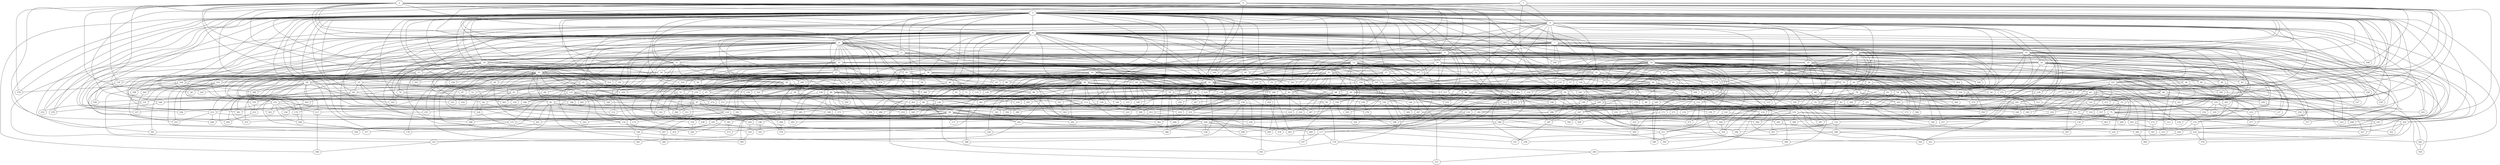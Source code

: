 strict graph "barabasi_albert_graph(400,3)" {
0;
1;
2;
3;
4;
5;
6;
7;
8;
9;
10;
11;
12;
13;
14;
15;
16;
17;
18;
19;
20;
21;
22;
23;
24;
25;
26;
27;
28;
29;
30;
31;
32;
33;
34;
35;
36;
37;
38;
39;
40;
41;
42;
43;
44;
45;
46;
47;
48;
49;
50;
51;
52;
53;
54;
55;
56;
57;
58;
59;
60;
61;
62;
63;
64;
65;
66;
67;
68;
69;
70;
71;
72;
73;
74;
75;
76;
77;
78;
79;
80;
81;
82;
83;
84;
85;
86;
87;
88;
89;
90;
91;
92;
93;
94;
95;
96;
97;
98;
99;
100;
101;
102;
103;
104;
105;
106;
107;
108;
109;
110;
111;
112;
113;
114;
115;
116;
117;
118;
119;
120;
121;
122;
123;
124;
125;
126;
127;
128;
129;
130;
131;
132;
133;
134;
135;
136;
137;
138;
139;
140;
141;
142;
143;
144;
145;
146;
147;
148;
149;
150;
151;
152;
153;
154;
155;
156;
157;
158;
159;
160;
161;
162;
163;
164;
165;
166;
167;
168;
169;
170;
171;
172;
173;
174;
175;
176;
177;
178;
179;
180;
181;
182;
183;
184;
185;
186;
187;
188;
189;
190;
191;
192;
193;
194;
195;
196;
197;
198;
199;
200;
201;
202;
203;
204;
205;
206;
207;
208;
209;
210;
211;
212;
213;
214;
215;
216;
217;
218;
219;
220;
221;
222;
223;
224;
225;
226;
227;
228;
229;
230;
231;
232;
233;
234;
235;
236;
237;
238;
239;
240;
241;
242;
243;
244;
245;
246;
247;
248;
249;
250;
251;
252;
253;
254;
255;
256;
257;
258;
259;
260;
261;
262;
263;
264;
265;
266;
267;
268;
269;
270;
271;
272;
273;
274;
275;
276;
277;
278;
279;
280;
281;
282;
283;
284;
285;
286;
287;
288;
289;
290;
291;
292;
293;
294;
295;
296;
297;
298;
299;
300;
301;
302;
303;
304;
305;
306;
307;
308;
309;
310;
311;
312;
313;
314;
315;
316;
317;
318;
319;
320;
321;
322;
323;
324;
325;
326;
327;
328;
329;
330;
331;
332;
333;
334;
335;
336;
337;
338;
339;
340;
341;
342;
343;
344;
345;
346;
347;
348;
349;
350;
351;
352;
353;
354;
355;
356;
357;
358;
359;
360;
361;
362;
363;
364;
365;
366;
367;
368;
369;
370;
371;
372;
373;
374;
375;
376;
377;
378;
379;
380;
381;
382;
383;
384;
385;
386;
387;
388;
389;
390;
391;
392;
393;
394;
395;
396;
397;
398;
399;
0 -- 3  [is_available=True, prob="0.00289605246409"];
0 -- 4  [is_available=True, prob="0.577554523151"];
0 -- 8  [is_available=True, prob="0.973355051202"];
0 -- 11  [is_available=True, prob="0.140669296193"];
0 -- 112  [is_available=True, prob="0.636330869284"];
0 -- 145  [is_available=True, prob="0.414204976847"];
0 -- 306  [is_available=True, prob="0.760076107585"];
0 -- 307  [is_available=True, prob="0.743927729541"];
0 -- 23  [is_available=True, prob="1.0"];
0 -- 153  [is_available=True, prob="0.3705840627"];
0 -- 36  [is_available=True, prob="1.0"];
0 -- 313  [is_available=True, prob="1.0"];
0 -- 222  [is_available=True, prob="0.445238105691"];
0 -- 255  [is_available=True, prob="1.0"];
1 -- 3  [is_available=True, prob="0.618990860703"];
1 -- 4  [is_available=True, prob="1.0"];
1 -- 10  [is_available=True, prob="0.407624358506"];
1 -- 78  [is_available=True, prob="0.806076311427"];
1 -- 211  [is_available=True, prob="1.0"];
1 -- 248  [is_available=True, prob="0.409233470264"];
1 -- 191  [is_available=True, prob="0.130890556043"];
2 -- 3  [is_available=True, prob="0.192041249855"];
2 -- 5  [is_available=True, prob="0.233712702586"];
2 -- 6  [is_available=True, prob="0.63879351885"];
2 -- 11  [is_available=True, prob="1.0"];
2 -- 16  [is_available=True, prob="1.0"];
2 -- 148  [is_available=True, prob="0.738829366502"];
2 -- 21  [is_available=True, prob="1.0"];
2 -- 30  [is_available=True, prob="0.0100758180337"];
2 -- 31  [is_available=True, prob="0.580934322424"];
2 -- 134  [is_available=True, prob="0.37501236112"];
2 -- 43  [is_available=True, prob="0.330792725608"];
2 -- 45  [is_available=True, prob="0.925720605117"];
2 -- 46  [is_available=True, prob="0.612089912123"];
2 -- 52  [is_available=True, prob="0.216305096685"];
2 -- 323  [is_available=True, prob="0.323020580413"];
2 -- 207  [is_available=True, prob="0.059232207778"];
2 -- 84  [is_available=True, prob="0.675328627336"];
2 -- 395  [is_available=True, prob="0.203826871749"];
2 -- 233  [is_available=True, prob="0.55046905296"];
2 -- 106  [is_available=True, prob="0.82104021906"];
2 -- 107  [is_available=True, prob="0.5273350831"];
2 -- 372  [is_available=True, prob="0.459748253212"];
2 -- 379  [is_available=True, prob="0.225332792299"];
3 -- 4  [is_available=True, prob="0.107268609698"];
3 -- 5  [is_available=True, prob="0.959829436128"];
3 -- 6  [is_available=True, prob="1.0"];
3 -- 7  [is_available=True, prob="0.248487623711"];
3 -- 8  [is_available=True, prob="0.411212783393"];
3 -- 9  [is_available=True, prob="0.869576250787"];
3 -- 128  [is_available=True, prob="0.618794025303"];
3 -- 12  [is_available=True, prob="0.971814300846"];
3 -- 13  [is_available=True, prob="0.705853032016"];
3 -- 14  [is_available=True, prob="0.861020926984"];
3 -- 15  [is_available=True, prob="1.0"];
3 -- 16  [is_available=True, prob="0.453933062896"];
3 -- 18  [is_available=True, prob="1.0"];
3 -- 19  [is_available=True, prob="0.881264339513"];
3 -- 20  [is_available=True, prob="0.0322538000177"];
3 -- 151  [is_available=True, prob="0.599616720189"];
3 -- 24  [is_available=True, prob="0.876939527975"];
3 -- 27  [is_available=True, prob="0.0261708391548"];
3 -- 284  [is_available=True, prob="0.178977892338"];
3 -- 33  [is_available=True, prob="0.402144518466"];
3 -- 35  [is_available=True, prob="0.896183650853"];
3 -- 164  [is_available=True, prob="0.661447011513"];
3 -- 40  [is_available=True, prob="0.643825426888"];
3 -- 169  [is_available=True, prob="0.00776223047124"];
3 -- 42  [is_available=True, prob="0.333603655515"];
3 -- 263  [is_available=True, prob="0.243251633762"];
3 -- 303  [is_available=True, prob="0.0249220459781"];
3 -- 49  [is_available=True, prob="0.402387951024"];
3 -- 178  [is_available=True, prob="0.420235653218"];
3 -- 371  [is_available=True, prob="0.301091085642"];
3 -- 55  [is_available=True, prob="0.685203342598"];
3 -- 56  [is_available=True, prob="0.303325629935"];
3 -- 58  [is_available=True, prob="1.0"];
3 -- 394  [is_available=True, prob="0.965968462356"];
3 -- 62  [is_available=True, prob="0.414765789079"];
3 -- 391  [is_available=True, prob="0.354089656788"];
3 -- 66  [is_available=True, prob="1.0"];
3 -- 325  [is_available=True, prob="0.496671736989"];
3 -- 199  [is_available=True, prob="1.0"];
3 -- 396  [is_available=True, prob="0.407799928823"];
3 -- 330  [is_available=True, prob="1.0"];
3 -- 183  [is_available=True, prob="0.00429875712307"];
3 -- 269  [is_available=True, prob="0.0412877109927"];
3 -- 337  [is_available=True, prob="1.0"];
3 -- 270  [is_available=True, prob="0.937437771465"];
3 -- 89  [is_available=True, prob="1.0"];
3 -- 348  [is_available=True, prob="0.322520526475"];
3 -- 314  [is_available=True, prob="0.105295416736"];
3 -- 95  [is_available=True, prob="0.79929101525"];
3 -- 100  [is_available=True, prob="0.647376513129"];
3 -- 102  [is_available=True, prob="0.295925622767"];
3 -- 104  [is_available=True, prob="0.506165911454"];
3 -- 362  [is_available=True, prob="0.459739347956"];
3 -- 107  [is_available=True, prob="0.796274714851"];
3 -- 108  [is_available=True, prob="0.815496653844"];
3 -- 240  [is_available=True, prob="0.726917384901"];
3 -- 168  [is_available=True, prob="0.672856572601"];
3 -- 243  [is_available=True, prob="0.153157458956"];
3 -- 244  [is_available=True, prob="1.0"];
3 -- 245  [is_available=True, prob="1.0"];
3 -- 120  [is_available=True, prob="0.936728285426"];
3 -- 249  [is_available=True, prob="1.0"];
3 -- 136  [is_available=True, prob="0.110921604632"];
3 -- 379  [is_available=True, prob="0.300764573765"];
3 -- 252  [is_available=True, prob="0.17369709791"];
3 -- 298  [is_available=True, prob="0.803226970541"];
4 -- 258  [is_available=True, prob="1.0"];
4 -- 5  [is_available=True, prob="0.325247675579"];
4 -- 6  [is_available=True, prob="0.196082532171"];
4 -- 7  [is_available=True, prob="0.396902268254"];
4 -- 9  [is_available=True, prob="0.785085146517"];
4 -- 279  [is_available=True, prob="0.00455323247971"];
4 -- 13  [is_available=True, prob="0.269554527116"];
4 -- 15  [is_available=True, prob="0.0466507869665"];
4 -- 19  [is_available=True, prob="0.402394296293"];
4 -- 22  [is_available=True, prob="0.485315430505"];
4 -- 23  [is_available=True, prob="0.719636643519"];
4 -- 281  [is_available=True, prob="0.61811376409"];
4 -- 31  [is_available=True, prob="0.452032529038"];
4 -- 160  [is_available=True, prob="1.0"];
4 -- 169  [is_available=True, prob="0.381015808456"];
4 -- 321  [is_available=True, prob="1.0"];
4 -- 47  [is_available=True, prob="0.332212536101"];
4 -- 311  [is_available=True, prob="1.0"];
4 -- 57  [is_available=True, prob="1.0"];
4 -- 287  [is_available=True, prob="0.10975527555"];
4 -- 65  [is_available=True, prob="0.378747946509"];
4 -- 75  [is_available=True, prob="0.566025292503"];
4 -- 339  [is_available=True, prob="0.778186606366"];
4 -- 185  [is_available=True, prob="0.0254576904532"];
4 -- 216  [is_available=True, prob="0.793013828609"];
4 -- 222  [is_available=True, prob="0.758836440998"];
4 -- 358  [is_available=True, prob="0.133437617431"];
4 -- 368  [is_available=True, prob="0.895284331611"];
4 -- 116  [is_available=True, prob="0.384485097537"];
4 -- 117  [is_available=True, prob="0.0113766680301"];
4 -- 248  [is_available=True, prob="0.396191000171"];
5 -- 256  [is_available=True, prob="0.30445361891"];
5 -- 262  [is_available=True, prob="0.458680876876"];
5 -- 7  [is_available=True, prob="0.316859004469"];
5 -- 8  [is_available=True, prob="0.998742332755"];
5 -- 266  [is_available=True, prob="0.907434932744"];
5 -- 12  [is_available=True, prob="0.176561365352"];
5 -- 14  [is_available=True, prob="0.537028527856"];
5 -- 15  [is_available=True, prob="1.0"];
5 -- 17  [is_available=True, prob="0.956977745004"];
5 -- 18  [is_available=True, prob="0.955514761991"];
5 -- 147  [is_available=True, prob="0.381807213922"];
5 -- 23  [is_available=True, prob="0.0225366580573"];
5 -- 152  [is_available=True, prob="1.0"];
5 -- 25  [is_available=True, prob="0.90332650136"];
5 -- 157  [is_available=True, prob="0.356821586695"];
5 -- 33  [is_available=True, prob="0.607599239955"];
5 -- 34  [is_available=True, prob="0.185366399556"];
5 -- 37  [is_available=True, prob="1.0"];
5 -- 39  [is_available=True, prob="0.657660318199"];
5 -- 40  [is_available=True, prob="0.199311098495"];
5 -- 44  [is_available=True, prob="0.492110628967"];
5 -- 301  [is_available=True, prob="0.112497840554"];
5 -- 142  [is_available=True, prob="0.0645860304768"];
5 -- 304  [is_available=True, prob="0.483393618486"];
5 -- 305  [is_available=True, prob="1.0"];
5 -- 50  [is_available=True, prob="1.0"];
5 -- 182  [is_available=True, prob="0.631361784377"];
5 -- 55  [is_available=True, prob="0.0168110640544"];
5 -- 187  [is_available=True, prob="0.933194748736"];
5 -- 188  [is_available=True, prob="0.614884755547"];
5 -- 64  [is_available=True, prob="0.417023310051"];
5 -- 70  [is_available=True, prob="0.313435632675"];
5 -- 161  [is_available=True, prob="0.412682903112"];
5 -- 73  [is_available=True, prob="0.116397783897"];
5 -- 203  [is_available=True, prob="1.0"];
5 -- 76  [is_available=True, prob="0.306197661769"];
5 -- 77  [is_available=True, prob="1.0"];
5 -- 205  [is_available=True, prob="0.98355138171"];
5 -- 85  [is_available=True, prob="0.30247062164"];
5 -- 86  [is_available=True, prob="0.282481036993"];
5 -- 90  [is_available=True, prob="1.0"];
5 -- 165  [is_available=True, prob="0.650994224841"];
5 -- 145  [is_available=True, prob="1.0"];
5 -- 380  [is_available=True, prob="0.305880359674"];
5 -- 235  [is_available=True, prob="1.0"];
5 -- 110  [is_available=True, prob="1.0"];
5 -- 275  [is_available=True, prob="0.191336653362"];
5 -- 204  [is_available=True, prob="0.725571857458"];
5 -- 245  [is_available=True, prob="0.401749615766"];
5 -- 249  [is_available=True, prob="0.93175224518"];
5 -- 270  [is_available=True, prob="1.0"];
5 -- 252  [is_available=True, prob="0.58160583767"];
5 -- 254  [is_available=True, prob="1.0"];
5 -- 213  [is_available=True, prob="0.613726097085"];
6 -- 257  [is_available=True, prob="0.170181047439"];
6 -- 10  [is_available=True, prob="0.480339244449"];
6 -- 322  [is_available=True, prob="1.0"];
6 -- 14  [is_available=True, prob="0.996528422569"];
6 -- 16  [is_available=True, prob="0.863731957562"];
6 -- 157  [is_available=True, prob="1.0"];
6 -- 32  [is_available=True, prob="1.0"];
6 -- 199  [is_available=True, prob="0.705832409351"];
6 -- 177  [is_available=True, prob="0.991515294016"];
6 -- 179  [is_available=True, prob="0.66795568494"];
6 -- 313  [is_available=True, prob="0.66164696316"];
6 -- 138  [is_available=True, prob="1.0"];
6 -- 191  [is_available=True, prob="0.404981796509"];
6 -- 194  [is_available=True, prob="0.347007734258"];
6 -- 71  [is_available=True, prob="1.0"];
6 -- 329  [is_available=True, prob="0.994346908177"];
6 -- 83  [is_available=True, prob="0.224589251605"];
6 -- 185  [is_available=True, prob="0.721584809337"];
6 -- 352  [is_available=True, prob="0.393821928992"];
6 -- 102  [is_available=True, prob="0.983977341801"];
6 -- 364  [is_available=True, prob="0.970388243117"];
6 -- 112  [is_available=True, prob="0.956013191047"];
6 -- 63  [is_available=True, prob="0.0717499952754"];
7 -- 96  [is_available=True, prob="0.205432140534"];
7 -- 161  [is_available=True, prob="1.0"];
7 -- 166  [is_available=True, prob="0.934374947346"];
7 -- 225  [is_available=True, prob="0.84396765087"];
7 -- 44  [is_available=True, prob="1.0"];
7 -- 274  [is_available=True, prob="0.555861748664"];
7 -- 12  [is_available=True, prob="0.931665576697"];
7 -- 13  [is_available=True, prob="0.619761866492"];
7 -- 271  [is_available=True, prob="0.626793020001"];
7 -- 164  [is_available=True, prob="0.247769547665"];
7 -- 242  [is_available=True, prob="0.422135549412"];
7 -- 373  [is_available=True, prob="1.0"];
7 -- 53  [is_available=True, prob="0.957565278895"];
7 -- 153  [is_available=True, prob="0.344681420321"];
7 -- 228  [is_available=True, prob="0.291365056586"];
7 -- 330  [is_available=True, prob="0.126514001784"];
7 -- 190  [is_available=True, prob="0.885439167536"];
7 -- 277  [is_available=True, prob="0.0619488858501"];
8 -- 257  [is_available=True, prob="1.0"];
8 -- 134  [is_available=True, prob="0.811373739319"];
8 -- 9  [is_available=True, prob="0.898708356806"];
8 -- 10  [is_available=True, prob="0.0227237032144"];
8 -- 11  [is_available=True, prob="0.400626317867"];
8 -- 140  [is_available=True, prob="0.261170152572"];
8 -- 17  [is_available=True, prob="0.57622470495"];
8 -- 259  [is_available=True, prob="0.737878574709"];
8 -- 20  [is_available=True, prob="0.851576770718"];
8 -- 152  [is_available=True, prob="1.0"];
8 -- 28  [is_available=True, prob="0.490134000208"];
8 -- 389  [is_available=True, prob="0.253760332805"];
8 -- 288  [is_available=True, prob="0.421677705132"];
8 -- 290  [is_available=True, prob="0.969946867347"];
8 -- 35  [is_available=True, prob="0.301433311168"];
8 -- 41  [is_available=True, prob="0.0871456900268"];
8 -- 43  [is_available=True, prob="1.0"];
8 -- 47  [is_available=True, prob="0.258799431309"];
8 -- 179  [is_available=True, prob="0.798245918776"];
8 -- 52  [is_available=True, prob="1.0"];
8 -- 75  [is_available=True, prob="0.272809994763"];
8 -- 207  [is_available=True, prob="0.301905089793"];
8 -- 345  [is_available=True, prob="1.0"];
8 -- 94  [is_available=True, prob="0.474857315539"];
8 -- 105  [is_available=True, prob="0.0326748794446"];
8 -- 107  [is_available=True, prob="0.0241670141217"];
8 -- 241  [is_available=True, prob="0.73733487005"];
8 -- 374  [is_available=True, prob="0.571883902118"];
9 -- 165  [is_available=True, prob="1.0"];
9 -- 265  [is_available=True, prob="1.0"];
9 -- 291  [is_available=True, prob="0.650445026554"];
9 -- 59  [is_available=True, prob="0.81171555606"];
9 -- 35  [is_available=True, prob="0.30486805842"];
9 -- 180  [is_available=True, prob="1.0"];
9 -- 62  [is_available=True, prob="0.61191212682"];
9 -- 182  [is_available=True, prob="0.253332200448"];
9 -- 250  [is_available=True, prob="1.0"];
9 -- 27  [is_available=True, prob="1.0"];
9 -- 30  [is_available=True, prob="0.137563802279"];
10 -- 36  [is_available=True, prob="0.11780139686"];
10 -- 374  [is_available=True, prob="0.774800070256"];
10 -- 17  [is_available=True, prob="1.0"];
10 -- 338  [is_available=True, prob="0.51952230841"];
10 -- 19  [is_available=True, prob="1.0"];
10 -- 254  [is_available=True, prob="1.0"];
10 -- 118  [is_available=True, prob="1.0"];
10 -- 279  [is_available=True, prob="1.0"];
10 -- 123  [is_available=True, prob="0.441551653701"];
10 -- 29  [is_available=True, prob="0.204169848286"];
10 -- 30  [is_available=True, prob="1.0"];
10 -- 255  [is_available=True, prob="1.0"];
11 -- 224  [is_available=True, prob="1.0"];
11 -- 37  [is_available=True, prob="0.952373755351"];
11 -- 39  [is_available=True, prob="0.182850298149"];
11 -- 95  [is_available=True, prob="1.0"];
11 -- 34  [is_available=True, prob="1.0"];
11 -- 239  [is_available=True, prob="0.628017663151"];
11 -- 22  [is_available=True, prob="1.0"];
11 -- 59  [is_available=True, prob="1.0"];
11 -- 69  [is_available=True, prob="0.653635454348"];
12 -- 139  [is_available=True, prob="0.416337951034"];
12 -- 109  [is_available=True, prob="0.321357058176"];
12 -- 147  [is_available=True, prob="0.217251114957"];
12 -- 276  [is_available=True, prob="1.0"];
12 -- 21  [is_available=True, prob="0.484862492282"];
12 -- 283  [is_available=True, prob="0.91740252255"];
12 -- 169  [is_available=True, prob="0.126699823396"];
12 -- 50  [is_available=True, prob="1.0"];
12 -- 64  [is_available=True, prob="1.0"];
12 -- 68  [is_available=True, prob="0.191773687256"];
12 -- 336  [is_available=True, prob="0.223591485695"];
12 -- 215  [is_available=True, prob="0.293154732066"];
12 -- 221  [is_available=True, prob="0.484816338438"];
12 -- 95  [is_available=True, prob="0.843882248635"];
12 -- 352  [is_available=True, prob="0.51045544128"];
12 -- 231  [is_available=True, prob="1.0"];
12 -- 360  [is_available=True, prob="1.0"];
12 -- 233  [is_available=True, prob="0.986547636407"];
12 -- 237  [is_available=True, prob="0.110293103505"];
12 -- 111  [is_available=True, prob="0.407979715701"];
12 -- 125  [is_available=True, prob="0.947323312118"];
13 -- 268  [is_available=True, prob="0.806624992513"];
13 -- 272  [is_available=True, prob="0.182766886228"];
13 -- 20  [is_available=True, prob="0.856568808702"];
13 -- 22  [is_available=True, prob="1.0"];
13 -- 388  [is_available=True, prob="1.0"];
13 -- 29  [is_available=True, prob="1.0"];
13 -- 32  [is_available=True, prob="1.0"];
13 -- 38  [is_available=True, prob="0.587631135033"];
13 -- 135  [is_available=True, prob="0.574015323833"];
13 -- 172  [is_available=True, prob="0.587098591968"];
13 -- 46  [is_available=True, prob="0.446853209753"];
13 -- 48  [is_available=True, prob="0.276298328403"];
13 -- 53  [is_available=True, prob="0.323421073227"];
13 -- 186  [is_available=True, prob="0.968098271157"];
13 -- 322  [is_available=True, prob="0.199377803082"];
13 -- 72  [is_available=True, prob="0.751484690264"];
13 -- 330  [is_available=True, prob="0.950857282283"];
13 -- 79  [is_available=True, prob="0.332820126936"];
13 -- 210  [is_available=True, prob="0.449389791774"];
13 -- 339  [is_available=True, prob="0.890426735482"];
13 -- 314  [is_available=True, prob="0.997485769001"];
13 -- 230  [is_available=True, prob="1.0"];
13 -- 369  [is_available=True, prob="0.506032887831"];
13 -- 127  [is_available=True, prob="0.881413749725"];
14 -- 129  [is_available=True, prob="0.741074690299"];
14 -- 275  [is_available=True, prob="0.380672676986"];
14 -- 150  [is_available=True, prob="0.901149667112"];
14 -- 28  [is_available=True, prob="0.182340397421"];
14 -- 29  [is_available=True, prob="0.654508954433"];
14 -- 286  [is_available=True, prob="0.388307024797"];
14 -- 133  [is_available=True, prob="0.773853481299"];
14 -- 214  [is_available=True, prob="0.35549817421"];
14 -- 291  [is_available=True, prob="0.403574328381"];
14 -- 261  [is_available=True, prob="0.520551680698"];
14 -- 262  [is_available=True, prob="0.491776688729"];
14 -- 167  [is_available=True, prob="0.923351595836"];
14 -- 297  [is_available=True, prob="0.38488953809"];
14 -- 43  [is_available=True, prob="1.0"];
14 -- 309  [is_available=True, prob="1.0"];
14 -- 312  [is_available=True, prob="1.0"];
14 -- 58  [is_available=True, prob="1.0"];
14 -- 188  [is_available=True, prob="0.317479153651"];
14 -- 63  [is_available=True, prob="1.0"];
14 -- 65  [is_available=True, prob="0.901250219414"];
14 -- 325  [is_available=True, prob="1.0"];
14 -- 85  [is_available=True, prob="0.121524765619"];
14 -- 86  [is_available=True, prob="0.220877298858"];
14 -- 347  [is_available=True, prob="1.0"];
14 -- 96  [is_available=True, prob="0.263277780523"];
14 -- 98  [is_available=True, prob="0.996404743014"];
14 -- 227  [is_available=True, prob="0.742131326538"];
14 -- 357  [is_available=True, prob="0.983114804872"];
14 -- 359  [is_available=True, prob="0.526481162089"];
14 -- 361  [is_available=True, prob="1.0"];
14 -- 295  [is_available=True, prob="0.420486359322"];
14 -- 364  [is_available=True, prob="0.74170095101"];
14 -- 238  [is_available=True, prob="0.617599088858"];
14 -- 123  [is_available=True, prob="0.381706140216"];
14 -- 124  [is_available=True, prob="0.176781247647"];
14 -- 382  [is_available=True, prob="1.0"];
15 -- 256  [is_available=True, prob="0.389985284333"];
15 -- 384  [is_available=True, prob="0.855254034161"];
15 -- 132  [is_available=True, prob="1.0"];
15 -- 273  [is_available=True, prob="0.228229168294"];
15 -- 18  [is_available=True, prob="0.57590833703"];
15 -- 25  [is_available=True, prob="1.0"];
15 -- 38  [is_available=True, prob="1.0"];
15 -- 42  [is_available=True, prob="0.681684206734"];
15 -- 178  [is_available=True, prob="0.41134737154"];
15 -- 54  [is_available=True, prob="1.0"];
15 -- 57  [is_available=True, prob="0.0800798032541"];
15 -- 317  [is_available=True, prob="0.353873829006"];
15 -- 324  [is_available=True, prob="0.449246801195"];
15 -- 328  [is_available=True, prob="0.374135442928"];
15 -- 73  [is_available=True, prob="0.561624108867"];
15 -- 202  [is_available=True, prob="1.0"];
15 -- 336  [is_available=True, prob="0.101924682001"];
15 -- 111  [is_available=True, prob="0.279861842129"];
15 -- 242  [is_available=True, prob="1.0"];
15 -- 248  [is_available=True, prob="0.535672508034"];
15 -- 251  [is_available=True, prob="0.0623924088074"];
15 -- 124  [is_available=True, prob="1.0"];
15 -- 127  [is_available=True, prob="0.73647921876"];
16 -- 260  [is_available=True, prob="0.134098629589"];
16 -- 393  [is_available=True, prob="0.895577120933"];
16 -- 130  [is_available=True, prob="0.402931792004"];
16 -- 399  [is_available=True, prob="0.813236174302"];
16 -- 147  [is_available=True, prob="0.0709256816897"];
16 -- 25  [is_available=True, prob="1.0"];
16 -- 154  [is_available=True, prob="0.611551161558"];
16 -- 283  [is_available=True, prob="0.592341317742"];
16 -- 26  [is_available=True, prob="0.872391082476"];
16 -- 159  [is_available=True, prob="0.720197526113"];
16 -- 34  [is_available=True, prob="0.450664918783"];
16 -- 27  [is_available=True, prob="0.448924740615"];
16 -- 31  [is_available=True, prob="0.639340613085"];
16 -- 332  [is_available=True, prob="0.107784895291"];
16 -- 92  [is_available=True, prob="0.145179808484"];
16 -- 93  [is_available=True, prob="0.970725781241"];
16 -- 97  [is_available=True, prob="0.0970192372441"];
16 -- 230  [is_available=True, prob="0.457812079789"];
16 -- 110  [is_available=True, prob="0.772821069882"];
16 -- 376  [is_available=True, prob="0.295532312224"];
17 -- 288  [is_available=True, prob="1.0"];
17 -- 162  [is_available=True, prob="1.0"];
17 -- 195  [is_available=True, prob="0.462013445944"];
17 -- 196  [is_available=True, prob="0.116890839513"];
17 -- 326  [is_available=True, prob="0.357270880357"];
17 -- 279  [is_available=True, prob="1.0"];
17 -- 44  [is_available=True, prob="1.0"];
17 -- 80  [is_available=True, prob="0.251826091997"];
17 -- 40  [is_available=True, prob="0.166416979179"];
17 -- 259  [is_available=True, prob="0.145719952047"];
17 -- 84  [is_available=True, prob="0.913660614658"];
17 -- 222  [is_available=True, prob="0.839686793037"];
17 -- 254  [is_available=True, prob="1.0"];
17 -- 247  [is_available=True, prob="0.210893873508"];
17 -- 88  [is_available=True, prob="0.362504025938"];
17 -- 218  [is_available=True, prob="0.712278538029"];
17 -- 232  [is_available=True, prob="0.887948245912"];
17 -- 158  [is_available=True, prob="0.0334703194369"];
18 -- 194  [is_available=True, prob="0.2041366533"];
18 -- 100  [is_available=True, prob="1.0"];
18 -- 264  [is_available=True, prob="0.00198876107256"];
18 -- 204  [is_available=True, prob="0.775686683744"];
18 -- 383  [is_available=True, prob="0.524384886797"];
18 -- 24  [is_available=True, prob="0.853482175024"];
18 -- 68  [is_available=True, prob="0.365022440079"];
18 -- 239  [is_available=True, prob="1.0"];
18 -- 293  [is_available=True, prob="0.28149836033"];
19 -- 212  [is_available=True, prob="0.847158477049"];
19 -- 344  [is_available=True, prob="1.0"];
19 -- 346  [is_available=True, prob="0.993392627432"];
20 -- 260  [is_available=True, prob="1.0"];
20 -- 174  [is_available=True, prob="1.0"];
20 -- 141  [is_available=True, prob="0.569502018378"];
20 -- 48  [is_available=True, prob="1.0"];
20 -- 392  [is_available=True, prob="0.270529894218"];
20 -- 372  [is_available=True, prob="0.482780928865"];
20 -- 21  [is_available=True, prob="1.0"];
20 -- 151  [is_available=True, prob="0.335450097439"];
20 -- 28  [is_available=True, prob="0.374909113386"];
20 -- 285  [is_available=True, prob="0.0309579924833"];
20 -- 117  [is_available=True, prob="0.174181103658"];
21 -- 165  [is_available=True, prob="0.306405552583"];
21 -- 39  [is_available=True, prob="0.970912375123"];
21 -- 104  [is_available=True, prob="0.415028103182"];
21 -- 138  [is_available=True, prob="0.0781831277873"];
21 -- 231  [is_available=True, prob="1.0"];
21 -- 354  [is_available=True, prob="0.0357656724006"];
21 -- 93  [is_available=True, prob="0.519618579471"];
21 -- 143  [is_available=True, prob="1.0"];
21 -- 55  [is_available=True, prob="0.584490628772"];
21 -- 346  [is_available=True, prob="0.0502292078714"];
21 -- 91  [is_available=True, prob="0.394091689828"];
21 -- 61  [is_available=True, prob="0.388911423573"];
22 -- 240  [is_available=True, prob="0.215441521444"];
22 -- 354  [is_available=True, prob="0.224456634322"];
22 -- 67  [is_available=True, prob="0.503624883606"];
22 -- 36  [is_available=True, prob="1.0"];
22 -- 163  [is_available=True, prob="0.221912481129"];
22 -- 137  [is_available=True, prob="0.0142833329866"];
22 -- 76  [is_available=True, prob="1.0"];
22 -- 334  [is_available=True, prob="0.0602523341469"];
22 -- 80  [is_available=True, prob="0.797668320719"];
22 -- 131  [is_available=True, prob="0.380665913701"];
22 -- 310  [is_available=True, prob="1.0"];
22 -- 121  [is_available=True, prob="0.278273928952"];
22 -- 24  [is_available=True, prob="1.0"];
22 -- 155  [is_available=True, prob="0.132547934426"];
22 -- 61  [is_available=True, prob="0.896181418658"];
23 -- 131  [is_available=True, prob="0.721719277365"];
23 -- 70  [is_available=True, prob="0.490008125794"];
23 -- 332  [is_available=True, prob="0.854444106221"];
23 -- 204  [is_available=True, prob="0.657337319421"];
23 -- 143  [is_available=True, prob="0.955108958617"];
23 -- 250  [is_available=True, prob="1.0"];
23 -- 293  [is_available=True, prob="0.124820904125"];
24 -- 128  [is_available=True, prob="1.0"];
24 -- 393  [is_available=True, prob="1.0"];
24 -- 267  [is_available=True, prob="0.454259602524"];
24 -- 268  [is_available=True, prob="1.0"];
24 -- 143  [is_available=True, prob="0.0401462214256"];
24 -- 26  [is_available=True, prob="0.378728140781"];
24 -- 282  [is_available=True, prob="0.540975855794"];
24 -- 32  [is_available=True, prob="1.0"];
24 -- 166  [is_available=True, prob="0.263614544813"];
24 -- 296  [is_available=True, prob="1.0"];
24 -- 45  [is_available=True, prob="0.751190979753"];
24 -- 176  [is_available=True, prob="0.636662117711"];
24 -- 51  [is_available=True, prob="1.0"];
24 -- 58  [is_available=True, prob="1.0"];
24 -- 61  [is_available=True, prob="0.0833705988907"];
24 -- 318  [is_available=True, prob="0.402849228716"];
24 -- 67  [is_available=True, prob="0.654367228002"];
24 -- 199  [is_available=True, prob="1.0"];
24 -- 247  [is_available=True, prob="0.972266231201"];
24 -- 213  [is_available=True, prob="0.813367745818"];
24 -- 353  [is_available=True, prob="0.204136333892"];
24 -- 105  [is_available=True, prob="1.0"];
24 -- 115  [is_available=True, prob="1.0"];
24 -- 119  [is_available=True, prob="0.377735635445"];
24 -- 121  [is_available=True, prob="0.448572818355"];
24 -- 253  [is_available=True, prob="0.875157537595"];
25 -- 26  [is_available=True, prob="0.262347986137"];
25 -- 170  [is_available=True, prob="0.980902111933"];
26 -- 160  [is_available=True, prob="0.317048993332"];
26 -- 129  [is_available=True, prob="1.0"];
26 -- 66  [is_available=True, prob="0.882963875478"];
26 -- 228  [is_available=True, prob="0.078038204091"];
26 -- 389  [is_available=True, prob="0.478695563145"];
26 -- 42  [is_available=True, prob="0.27189877805"];
26 -- 235  [is_available=True, prob="0.833113379268"];
26 -- 77  [is_available=True, prob="0.0943780147938"];
26 -- 78  [is_available=True, prob="1.0"];
26 -- 141  [is_available=True, prob="0.164874963184"];
26 -- 88  [is_available=True, prob="0.153327351203"];
26 -- 146  [is_available=True, prob="0.051130000136"];
26 -- 206  [is_available=True, prob="0.60611225084"];
26 -- 314  [is_available=True, prob="0.267686352877"];
26 -- 190  [is_available=True, prob="0.443091834374"];
26 -- 63  [is_available=True, prob="0.283489375927"];
27 -- 144  [is_available=True, prob="0.496418191539"];
27 -- 226  [is_available=True, prob="0.876838658642"];
27 -- 161  [is_available=True, prob="1.0"];
27 -- 104  [is_available=True, prob="0.199845901222"];
27 -- 173  [is_available=True, prob="0.281768371568"];
27 -- 113  [is_available=True, prob="0.608572270334"];
27 -- 85  [is_available=True, prob="0.289730414589"];
27 -- 342  [is_available=True, prob="0.141869939236"];
28 -- 299  [is_available=True, prob="0.703863522244"];
28 -- 173  [is_available=True, prob="0.23640462148"];
28 -- 79  [is_available=True, prob="0.749589584543"];
28 -- 306  [is_available=True, prob="0.971524100701"];
28 -- 83  [is_available=True, prob="0.228821008256"];
29 -- 386  [is_available=True, prob="0.279642919359"];
29 -- 132  [is_available=True, prob="0.396926950663"];
29 -- 72  [is_available=True, prob="0.373590627213"];
29 -- 41  [is_available=True, prob="0.868948736919"];
29 -- 109  [is_available=True, prob="0.261543470499"];
29 -- 77  [is_available=True, prob="0.906120225112"];
29 -- 80  [is_available=True, prob="0.890366122264"];
29 -- 371  [is_available=True, prob="0.829242451791"];
29 -- 53  [is_available=True, prob="0.424437070757"];
29 -- 278  [is_available=True, prob="0.7286653335"];
29 -- 312  [is_available=True, prob="0.970510549347"];
29 -- 57  [is_available=True, prob="0.124305108519"];
29 -- 60  [is_available=True, prob="0.980721085235"];
29 -- 349  [is_available=True, prob="0.705420375065"];
29 -- 181  [is_available=True, prob="0.79392549161"];
30 -- 56  [is_available=True, prob="0.0116607990727"];
30 -- 87  [is_available=True, prob="0.155037596443"];
31 -- 131  [is_available=True, prob="0.0968805542574"];
31 -- 133  [is_available=True, prob="0.0286811494336"];
31 -- 146  [is_available=True, prob="0.81041176614"];
31 -- 159  [is_available=True, prob="1.0"];
31 -- 33  [is_available=True, prob="0.179591585338"];
31 -- 38  [is_available=True, prob="0.760888424206"];
31 -- 170  [is_available=True, prob="0.0206584570211"];
31 -- 300  [is_available=True, prob="1.0"];
31 -- 174  [is_available=True, prob="1.0"];
31 -- 47  [is_available=True, prob="1.0"];
31 -- 49  [is_available=True, prob="0.631441862205"];
31 -- 308  [is_available=True, prob="0.904751941771"];
31 -- 185  [is_available=True, prob="0.522792696989"];
31 -- 315  [is_available=True, prob="0.188136499605"];
31 -- 68  [is_available=True, prob="1.0"];
31 -- 69  [is_available=True, prob="1.0"];
31 -- 327  [is_available=True, prob="1.0"];
31 -- 73  [is_available=True, prob="1.0"];
31 -- 93  [is_available=True, prob="1.0"];
31 -- 94  [is_available=True, prob="1.0"];
31 -- 224  [is_available=True, prob="1.0"];
31 -- 105  [is_available=True, prob="1.0"];
31 -- 119  [is_available=True, prob="0.785505007635"];
31 -- 249  [is_available=True, prob="1.0"];
31 -- 122  [is_available=True, prob="0.686880381235"];
31 -- 126  [is_available=True, prob="0.766869079477"];
32 -- 192  [is_available=True, prob="0.317685965244"];
32 -- 162  [is_available=True, prob="0.885095642482"];
32 -- 70  [is_available=True, prob="0.92096936859"];
32 -- 103  [is_available=True, prob="1.0"];
32 -- 397  [is_available=True, prob="0.596909558981"];
32 -- 48  [is_available=True, prob="0.182156983246"];
32 -- 148  [is_available=True, prob="0.834952636985"];
32 -- 343  [is_available=True, prob="0.233792723599"];
32 -- 62  [is_available=True, prob="0.983742320137"];
33 -- 226  [is_available=True, prob="0.969821974396"];
33 -- 66  [is_available=True, prob="0.237976360615"];
33 -- 229  [is_available=True, prob="1.0"];
33 -- 369  [is_available=True, prob="0.00496396953927"];
33 -- 84  [is_available=True, prob="0.856964284693"];
34 -- 64  [is_available=True, prob="0.133259037377"];
34 -- 197  [is_available=True, prob="1.0"];
34 -- 134  [is_available=True, prob="0.645716755298"];
34 -- 124  [is_available=True, prob="0.012706922491"];
34 -- 142  [is_available=True, prob="1.0"];
34 -- 115  [is_available=True, prob="0.37610040553"];
34 -- 374  [is_available=True, prob="1.0"];
34 -- 56  [is_available=True, prob="0.636764148009"];
34 -- 91  [is_available=True, prob="0.161727503288"];
34 -- 60  [is_available=True, prob="1.0"];
34 -- 191  [is_available=True, prob="0.649182336034"];
35 -- 129  [is_available=True, prob="0.31135744984"];
35 -- 394  [is_available=True, prob="0.545235669814"];
35 -- 292  [is_available=True, prob="0.367854490252"];
35 -- 37  [is_available=True, prob="0.17611196154"];
35 -- 167  [is_available=True, prob="0.49186635876"];
35 -- 45  [is_available=True, prob="1.0"];
35 -- 49  [is_available=True, prob="0.0661541297278"];
35 -- 51  [is_available=True, prob="0.31472344892"];
35 -- 59  [is_available=True, prob="0.096851073592"];
35 -- 316  [is_available=True, prob="0.244542454473"];
35 -- 323  [is_available=True, prob="1.0"];
35 -- 205  [is_available=True, prob="0.612619495887"];
35 -- 81  [is_available=True, prob="0.948720860404"];
35 -- 340  [is_available=True, prob="0.926463951521"];
35 -- 87  [is_available=True, prob="1.0"];
35 -- 88  [is_available=True, prob="0.342631742533"];
35 -- 92  [is_available=True, prob="0.443594404286"];
35 -- 293  [is_available=True, prob="1.0"];
35 -- 234  [is_available=True, prob="0.397535327807"];
35 -- 364  [is_available=True, prob="0.557800813606"];
35 -- 115  [is_available=True, prob="0.781547636079"];
35 -- 251  [is_available=True, prob="0.56785066241"];
36 -- 290  [is_available=True, prob="0.706163611284"];
36 -- 101  [is_available=True, prob="0.626450316241"];
36 -- 298  [is_available=True, prob="0.17404144107"];
36 -- 74  [is_available=True, prob="0.149299077633"];
36 -- 158  [is_available=True, prob="0.820213368879"];
37 -- 98  [is_available=True, prob="0.943417426677"];
37 -- 209  [is_available=True, prob="0.422323397579"];
37 -- 41  [is_available=True, prob="0.0629127315808"];
37 -- 305  [is_available=True, prob="0.0569355047335"];
37 -- 334  [is_available=True, prob="0.256285427202"];
37 -- 335  [is_available=True, prob="1.0"];
37 -- 81  [is_available=True, prob="0.503459679127"];
37 -- 274  [is_available=True, prob="0.692959389755"];
37 -- 278  [is_available=True, prob="1.0"];
37 -- 377  [is_available=True, prob="0.681914859009"];
38 -- 101  [is_available=True, prob="0.850447108605"];
39 -- 219  [is_available=True, prob="0.846430951561"];
39 -- 341  [is_available=True, prob="0.656992723939"];
39 -- 263  [is_available=True, prob="1.0"];
39 -- 265  [is_available=True, prob="0.560197922949"];
39 -- 106  [is_available=True, prob="1.0"];
39 -- 76  [is_available=True, prob="0.192719025621"];
39 -- 82  [is_available=True, prob="1.0"];
39 -- 46  [is_available=True, prob="0.258876017539"];
39 -- 113  [is_available=True, prob="0.8493156378"];
39 -- 50  [is_available=True, prob="1.0"];
39 -- 238  [is_available=True, prob="0.0926815034796"];
39 -- 183  [is_available=True, prob="0.0337661586248"];
39 -- 89  [is_available=True, prob="0.127306571636"];
39 -- 155  [is_available=True, prob="1.0"];
39 -- 60  [is_available=True, prob="1.0"];
39 -- 202  [is_available=True, prob="0.98524085308"];
39 -- 69  [is_available=True, prob="0.548635118023"];
40 -- 193  [is_available=True, prob="0.602919188605"];
40 -- 71  [is_available=True, prob="0.417032976398"];
40 -- 168  [is_available=True, prob="0.545841603907"];
40 -- 387  [is_available=True, prob="0.128592646595"];
40 -- 110  [is_available=True, prob="0.0970578159185"];
40 -- 51  [is_available=True, prob="0.295095261708"];
40 -- 311  [is_available=True, prob="0.46317231391"];
40 -- 376  [is_available=True, prob="1.0"];
40 -- 91  [is_available=True, prob="1.0"];
41 -- 201  [is_available=True, prob="0.806572886463"];
41 -- 152  [is_available=True, prob="1.0"];
41 -- 90  [is_available=True, prob="0.839010999208"];
42 -- 72  [is_available=True, prob="0.118132272183"];
42 -- 132  [is_available=True, prob="0.998482287435"];
43 -- 96  [is_available=True, prob="0.592526961329"];
43 -- 71  [is_available=True, prob="0.453402259801"];
43 -- 89  [is_available=True, prob="0.43307797783"];
43 -- 92  [is_available=True, prob="0.808878830917"];
44 -- 139  [is_available=True, prob="0.321231793571"];
44 -- 189  [is_available=True, prob="1.0"];
44 -- 79  [is_available=True, prob="1.0"];
44 -- 54  [is_available=True, prob="1.0"];
44 -- 125  [is_available=True, prob="1.0"];
45 -- 223  [is_available=True, prob="0.463035409048"];
46 -- 101  [is_available=True, prob="0.0904703307831"];
46 -- 198  [is_available=True, prob="1.0"];
46 -- 297  [is_available=True, prob="0.531026563283"];
46 -- 144  [is_available=True, prob="0.570377480327"];
46 -- 307  [is_available=True, prob="1.0"];
46 -- 212  [is_available=True, prob="1.0"];
46 -- 150  [is_available=True, prob="0.853844734771"];
46 -- 218  [is_available=True, prob="0.469751729492"];
46 -- 347  [is_available=True, prob="0.575191149251"];
46 -- 156  [is_available=True, prob="0.980754159087"];
47 -- 292  [is_available=True, prob="0.900284117418"];
47 -- 52  [is_available=True, prob="0.898520746376"];
47 -- 157  [is_available=True, prob="0.656375494087"];
48 -- 335  [is_available=True, prob="1.0"];
48 -- 183  [is_available=True, prob="0.119236112012"];
49 -- 353  [is_available=True, prob="0.675502966433"];
49 -- 261  [is_available=True, prob="1.0"];
50 -- 292  [is_available=True, prob="1.0"];
50 -- 296  [is_available=True, prob="0.193834083171"];
50 -- 180  [is_available=True, prob="1.0"];
51 -- 196  [is_available=True, prob="0.579966349648"];
51 -- 170  [is_available=True, prob="0.648131706135"];
51 -- 305  [is_available=True, prob="0.960863344961"];
53 -- 67  [is_available=True, prob="1.0"];
53 -- 359  [is_available=True, prob="0.490504626509"];
53 -- 245  [is_available=True, prob="0.694633356266"];
53 -- 54  [is_available=True, prob="1.0"];
54 -- 195  [is_available=True, prob="1.0"];
54 -- 260  [is_available=True, prob="0.27746512206"];
54 -- 300  [is_available=True, prob="0.502959155976"];
54 -- 171  [is_available=True, prob="0.871899199427"];
54 -- 111  [is_available=True, prob="0.43955895841"];
54 -- 209  [is_available=True, prob="1.0"];
55 -- 82  [is_available=True, prob="0.817044304009"];
56 -- 395  [is_available=True, prob="0.682716055927"];
57 -- 122  [is_available=True, prob="0.783323050559"];
57 -- 221  [is_available=True, prob="1.0"];
58 -- 97  [is_available=True, prob="0.598426566814"];
58 -- 294  [is_available=True, prob="0.912262772405"];
58 -- 234  [is_available=True, prob="0.105800277552"];
58 -- 78  [is_available=True, prob="0.0288044100819"];
58 -- 399  [is_available=True, prob="1.0"];
58 -- 184  [is_available=True, prob="0.115958660905"];
58 -- 87  [is_available=True, prob="0.971488006582"];
58 -- 217  [is_available=True, prob="0.514363735039"];
58 -- 378  [is_available=True, prob="0.623496755014"];
58 -- 381  [is_available=True, prob="0.700968616543"];
59 -- 65  [is_available=True, prob="1.0"];
59 -- 162  [is_available=True, prob="0.297432089207"];
59 -- 181  [is_available=True, prob="0.0628234167018"];
59 -- 118  [is_available=True, prob="1.0"];
59 -- 343  [is_available=True, prob="0.673661964689"];
59 -- 250  [is_available=True, prob="1.0"];
59 -- 126  [is_available=True, prob="1.0"];
59 -- 287  [is_available=True, prob="0.307345613375"];
60 -- 271  [is_available=True, prob="0.732768661187"];
60 -- 335  [is_available=True, prob="0.34516570579"];
60 -- 350  [is_available=True, prob="0.486471474064"];
60 -- 127  [is_available=True, prob="0.759650086538"];
61 -- 192  [is_available=True, prob="0.173064843394"];
61 -- 214  [is_available=True, prob="0.196802954777"];
61 -- 336  [is_available=True, prob="0.420449510364"];
61 -- 180  [is_available=True, prob="1.0"];
61 -- 218  [is_available=True, prob="1.0"];
61 -- 382  [is_available=True, prob="0.273589966945"];
62 -- 384  [is_available=True, prob="0.905257474294"];
62 -- 98  [is_available=True, prob="0.314385201969"];
62 -- 74  [is_available=True, prob="0.670095549069"];
62 -- 140  [is_available=True, prob="1.0"];
62 -- 302  [is_available=True, prob="1.0"];
62 -- 81  [is_available=True, prob="1.0"];
62 -- 82  [is_available=True, prob="0.988692363898"];
62 -- 90  [is_available=True, prob="0.264303843733"];
62 -- 154  [is_available=True, prob="0.378894214975"];
63 -- 99  [is_available=True, prob="0.388178623236"];
63 -- 357  [is_available=True, prob="0.0261650114792"];
63 -- 103  [is_available=True, prob="0.44825009894"];
64 -- 198  [is_available=True, prob="0.898961527319"];
64 -- 103  [is_available=True, prob="0.536916706028"];
64 -- 138  [is_available=True, prob="0.50761257782"];
64 -- 290  [is_available=True, prob="0.585492166069"];
64 -- 308  [is_available=True, prob="1.0"];
64 -- 223  [is_available=True, prob="0.222074613793"];
65 -- 155  [is_available=True, prob="0.364142197939"];
65 -- 74  [is_available=True, prob="0.0556481664391"];
65 -- 114  [is_available=True, prob="0.199149399133"];
65 -- 120  [is_available=True, prob="0.95484715903"];
65 -- 284  [is_available=True, prob="0.0265820317626"];
65 -- 349  [is_available=True, prob="0.0282434446476"];
66 -- 100  [is_available=True, prob="1.0"];
66 -- 283  [is_available=True, prob="0.82079376074"];
66 -- 123  [is_available=True, prob="1.0"];
67 -- 168  [is_available=True, prob="0.71318772583"];
67 -- 139  [is_available=True, prob="0.578835437265"];
67 -- 280  [is_available=True, prob="0.46829684522"];
67 -- 274  [is_available=True, prob="0.595837421702"];
68 -- 267  [is_available=True, prob="0.295242945419"];
68 -- 236  [is_available=True, prob="0.312855767284"];
68 -- 307  [is_available=True, prob="0.82713274821"];
68 -- 310  [is_available=True, prob="0.53361311522"];
69 -- 323  [is_available=True, prob="1.0"];
70 -- 102  [is_available=True, prob="1.0"];
70 -- 94  [is_available=True, prob="1.0"];
71 -- 128  [is_available=True, prob="1.0"];
71 -- 136  [is_available=True, prob="0.0815904564545"];
71 -- 253  [is_available=True, prob="0.939711961875"];
72 -- 120  [is_available=True, prob="0.0880799877083"];
72 -- 203  [is_available=True, prob="0.373778329843"];
73 -- 258  [is_available=True, prob="0.28666938661"];
73 -- 202  [is_available=True, prob="0.640093980312"];
73 -- 86  [is_available=True, prob="0.491067328766"];
74 -- 225  [is_available=True, prob="0.447658337802"];
74 -- 357  [is_available=True, prob="0.647941938426"];
74 -- 75  [is_available=True, prob="0.614664467053"];
74 -- 119  [is_available=True, prob="0.786457204096"];
75 -- 130  [is_available=True, prob="0.752798196972"];
75 -- 201  [is_available=True, prob="0.834430588724"];
75 -- 363  [is_available=True, prob="0.246610996591"];
75 -- 334  [is_available=True, prob="0.473362607424"];
75 -- 175  [is_available=True, prob="0.138326384945"];
75 -- 145  [is_available=True, prob="1.0"];
75 -- 146  [is_available=True, prob="1.0"];
75 -- 233  [is_available=True, prob="1.0"];
75 -- 298  [is_available=True, prob="0.830194036752"];
76 -- 192  [is_available=True, prob="0.780159391251"];
76 -- 246  [is_available=True, prob="0.856968380298"];
76 -- 386  [is_available=True, prob="1.0"];
76 -- 257  [is_available=True, prob="0.10251959703"];
76 -- 306  [is_available=True, prob="0.657595906223"];
76 -- 83  [is_available=True, prob="0.270922096351"];
76 -- 153  [is_available=True, prob="1.0"];
77 -- 395  [is_available=True, prob="0.215173123326"];
77 -- 114  [is_available=True, prob="0.544650680822"];
77 -- 342  [is_available=True, prob="0.454070115534"];
77 -- 187  [is_available=True, prob="0.346472172352"];
78 -- 266  [is_available=True, prob="1.0"];
78 -- 133  [is_available=True, prob="0.0198289220933"];
78 -- 232  [is_available=True, prob="0.130757814286"];
78 -- 106  [is_available=True, prob="0.70009374316"];
78 -- 342  [is_available=True, prob="0.889005635645"];
78 -- 151  [is_available=True, prob="0.798582065408"];
78 -- 190  [is_available=True, prob="0.463329267732"];
79 -- 163  [is_available=True, prob="0.0351210626234"];
79 -- 135  [is_available=True, prob="0.245829057279"];
79 -- 328  [is_available=True, prob="0.923363229524"];
79 -- 171  [is_available=True, prob="0.791659585394"];
79 -- 275  [is_available=True, prob="1.0"];
79 -- 215  [is_available=True, prob="0.70227510109"];
80 -- 350  [is_available=True, prob="0.807820482364"];
81 -- 289  [is_available=True, prob="0.0871285262596"];
81 -- 321  [is_available=True, prob="0.265921917839"];
81 -- 201  [is_available=True, prob="0.390794675856"];
81 -- 271  [is_available=True, prob="0.341373441424"];
81 -- 385  [is_available=True, prob="0.304526013329"];
81 -- 221  [is_available=True, prob="0.476809074925"];
82 -- 197  [is_available=True, prob="0.986667763918"];
82 -- 176  [is_available=True, prob="0.142831221027"];
82 -- 219  [is_available=True, prob="0.0118999775426"];
83 -- 141  [is_available=True, prob="0.952440834787"];
83 -- 173  [is_available=True, prob="1.0"];
85 -- 137  [is_available=True, prob="1.0"];
86 -- 136  [is_available=True, prob="0.126106903024"];
86 -- 332  [is_available=True, prob="0.695076338216"];
86 -- 109  [is_available=True, prob="0.0379973927987"];
86 -- 269  [is_available=True, prob="0.919843653508"];
86 -- 244  [is_available=True, prob="0.100922185126"];
86 -- 361  [is_available=True, prob="0.571173810099"];
87 -- 259  [is_available=True, prob="1.0"];
88 -- 331  [is_available=True, prob="1.0"];
88 -- 220  [is_available=True, prob="0.484365018815"];
89 -- 97  [is_available=True, prob="0.635769432037"];
89 -- 194  [is_available=True, prob="0.276396771769"];
89 -- 99  [is_available=True, prob="0.40172849844"];
89 -- 273  [is_available=True, prob="1.0"];
89 -- 113  [is_available=True, prob="0.594733569089"];
89 -- 373  [is_available=True, prob="1.0"];
89 -- 371  [is_available=True, prob="0.425665126601"];
89 -- 219  [is_available=True, prob="1.0"];
89 -- 156  [is_available=True, prob="1.0"];
89 -- 285  [is_available=True, prob="0.969218363535"];
90 -- 135  [is_available=True, prob="0.417068640642"];
90 -- 397  [is_available=True, prob="0.912860569411"];
90 -- 177  [is_available=True, prob="0.261985617151"];
90 -- 311  [is_available=True, prob="0.954678241614"];
90 -- 255  [is_available=True, prob="0.0377580048563"];
91 -- 200  [is_available=True, prob="1.0"];
91 -- 361  [is_available=True, prob="0.254880973633"];
93 -- 195  [is_available=True, prob="0.539845726874"];
93 -- 200  [is_available=True, prob="0.857339128419"];
93 -- 108  [is_available=True, prob="0.763568300207"];
93 -- 207  [is_available=True, prob="1.0"];
93 -- 281  [is_available=True, prob="0.582148347727"];
94 -- 226  [is_available=True, prob="0.431965977887"];
94 -- 338  [is_available=True, prob="0.734325135744"];
95 -- 198  [is_available=True, prob="0.0517859971872"];
95 -- 295  [is_available=True, prob="0.432891840686"];
96 -- 256  [is_available=True, prob="0.896008689668"];
96 -- 239  [is_available=True, prob="0.153753551259"];
96 -- 278  [is_available=True, prob="0.706739871697"];
96 -- 287  [is_available=True, prob="1.0"];
97 -- 112  [is_available=True, prob="1.0"];
97 -- 99  [is_available=True, prob="1.0"];
97 -- 229  [is_available=True, prob="0.0654203448693"];
97 -- 268  [is_available=True, prob="1.0"];
97 -- 142  [is_available=True, prob="0.141363544656"];
97 -- 308  [is_available=True, prob="0.596329794811"];
97 -- 341  [is_available=True, prob="0.0803230942244"];
97 -- 118  [is_available=True, prob="1.0"];
97 -- 189  [is_available=True, prob="0.0221210564921"];
99 -- 193  [is_available=True, prob="0.951641945435"];
99 -- 266  [is_available=True, prob="0.029225340928"];
99 -- 236  [is_available=True, prob="0.598157311601"];
99 -- 174  [is_available=True, prob="0.555328550893"];
99 -- 116  [is_available=True, prob="0.0594175226302"];
99 -- 182  [is_available=True, prob="1.0"];
99 -- 154  [is_available=True, prob="0.219493508951"];
103 -- 341  [is_available=True, prob="0.451855541593"];
103 -- 232  [is_available=True, prob="1.0"];
103 -- 237  [is_available=True, prob="0.352984561242"];
103 -- 149  [is_available=True, prob="0.811247523371"];
103 -- 310  [is_available=True, prob="0.811313577761"];
103 -- 216  [is_available=True, prob="1.0"];
103 -- 121  [is_available=True, prob="0.556835506479"];
104 -- 320  [is_available=True, prob="0.140389682413"];
104 -- 203  [is_available=True, prob="0.50842844561"];
104 -- 108  [is_available=True, prob="1.0"];
104 -- 163  [is_available=True, prob="0.518239176014"];
104 -- 380  [is_available=True, prob="1.0"];
104 -- 158  [is_available=True, prob="1.0"];
105 -- 241  [is_available=True, prob="0.279738426889"];
105 -- 149  [is_available=True, prob="0.396680843775"];
105 -- 126  [is_available=True, prob="0.794380404972"];
106 -- 149  [is_available=True, prob="0.350868379019"];
106 -- 114  [is_available=True, prob="1.0"];
107 -- 289  [is_available=True, prob="0.0555718802707"];
107 -- 228  [is_available=True, prob="0.00687737184322"];
107 -- 272  [is_available=True, prob="0.131756262275"];
107 -- 156  [is_available=True, prob="0.817192344444"];
108 -- 160  [is_available=True, prob="0.642938352237"];
109 -- 317  [is_available=True, prob="0.444262751944"];
111 -- 137  [is_available=True, prob="0.0863294100394"];
111 -- 387  [is_available=True, prob="0.729893803307"];
113 -- 325  [is_available=True, prob="0.0897809030654"];
113 -- 296  [is_available=True, prob="1.0"];
113 -- 235  [is_available=True, prob="0.854000011763"];
113 -- 333  [is_available=True, prob="1.0"];
113 -- 280  [is_available=True, prob="0.856706006316"];
113 -- 122  [is_available=True, prob="1.0"];
113 -- 381  [is_available=True, prob="0.571791505186"];
113 -- 389  [is_available=True, prob="0.60343249498"];
114 -- 206  [is_available=True, prob="0.148815968567"];
114 -- 367  [is_available=True, prob="0.241900238387"];
115 -- 172  [is_available=True, prob="1.0"];
115 -- 140  [is_available=True, prob="0.575660983828"];
115 -- 175  [is_available=True, prob="0.454459410495"];
115 -- 116  [is_available=True, prob="0.086020311538"];
115 -- 340  [is_available=True, prob="0.156528997154"];
116 -- 355  [is_available=True, prob="1.0"];
116 -- 178  [is_available=True, prob="0.0589884360305"];
116 -- 148  [is_available=True, prob="0.533982283886"];
116 -- 117  [is_available=True, prob="0.71261822067"];
117 -- 321  [is_available=True, prob="1.0"];
117 -- 197  [is_available=True, prob="0.908173409182"];
117 -- 176  [is_available=True, prob="0.523429267567"];
118 -- 322  [is_available=True, prob="0.0219418013095"];
118 -- 200  [is_available=True, prob="1.0"];
118 -- 172  [is_available=True, prob="1.0"];
118 -- 392  [is_available=True, prob="1.0"];
118 -- 243  [is_available=True, prob="0.464928195582"];
118 -- 220  [is_available=True, prob="1.0"];
120 -- 237  [is_available=True, prob="1.0"];
121 -- 355  [is_available=True, prob="1.0"];
121 -- 301  [is_available=True, prob="0.00310371144931"];
121 -- 272  [is_available=True, prob="0.304963466863"];
121 -- 125  [is_available=True, prob="0.0788380924853"];
122 -- 130  [is_available=True, prob="0.233896214095"];
122 -- 387  [is_available=True, prob="1.0"];
122 -- 196  [is_available=True, prob="0.0889467956746"];
122 -- 265  [is_available=True, prob="0.24828743739"];
122 -- 301  [is_available=True, prob="0.725620822805"];
122 -- 367  [is_available=True, prob="0.702040811516"];
122 -- 368  [is_available=True, prob="0.276677591377"];
122 -- 351  [is_available=True, prob="0.830046818835"];
124 -- 356  [is_available=True, prob="0.364789974472"];
124 -- 230  [is_available=True, prob="0.412597970428"];
124 -- 144  [is_available=True, prob="0.70202533725"];
125 -- 289  [is_available=True, prob="0.538705708034"];
125 -- 396  [is_available=True, prob="0.137835926278"];
125 -- 367  [is_available=True, prob="0.474546109398"];
126 -- 366  [is_available=True, prob="0.629491643965"];
128 -- 356  [is_available=True, prob="0.972893700931"];
128 -- 214  [is_available=True, prob="0.330406051651"];
130 -- 397  [is_available=True, prob="1.0"];
132 -- 304  [is_available=True, prob="0.597276077217"];
132 -- 242  [is_available=True, prob="0.567434831787"];
133 -- 171  [is_available=True, prob="0.887408667713"];
133 -- 211  [is_available=True, prob="0.0521644543789"];
133 -- 375  [is_available=True, prob="0.538046483001"];
134 -- 175  [is_available=True, prob="0.434635708949"];
135 -- 208  [is_available=True, prob="0.554627381354"];
135 -- 246  [is_available=True, prob="0.682024310519"];
135 -- 282  [is_available=True, prob="0.678066290924"];
136 -- 285  [is_available=True, prob="0.546552106463"];
138 -- 166  [is_available=True, prob="0.126898584018"];
138 -- 396  [is_available=True, prob="0.172324006621"];
138 -- 236  [is_available=True, prob="0.904383330756"];
138 -- 276  [is_available=True, prob="0.45984667166"];
138 -- 150  [is_available=True, prob="0.0553443994666"];
138 -- 184  [is_available=True, prob="0.996605267467"];
139 -- 179  [is_available=True, prob="1.0"];
140 -- 210  [is_available=True, prob="0.137483699547"];
141 -- 209  [is_available=True, prob="0.665412724615"];
141 -- 365  [is_available=True, prob="0.351613083688"];
143 -- 262  [is_available=True, prob="0.0945056059952"];
143 -- 391  [is_available=True, prob="0.246246884784"];
143 -- 188  [is_available=True, prob="0.705585325353"];
144 -- 344  [is_available=True, prob="0.11330385572"];
145 -- 315  [is_available=True, prob="1.0"];
147 -- 227  [is_available=True, prob="0.694781364131"];
147 -- 333  [is_available=True, prob="0.845125079908"];
148 -- 388  [is_available=True, prob="1.0"];
148 -- 383  [is_available=True, prob="1.0"];
149 -- 320  [is_available=True, prob="0.117389307533"];
149 -- 164  [is_available=True, prob="0.547507533655"];
149 -- 177  [is_available=True, prob="1.0"];
150 -- 388  [is_available=True, prob="0.221847034514"];
150 -- 253  [is_available=True, prob="0.134869980302"];
150 -- 208  [is_available=True, prob="0.172177315876"];
150 -- 349  [is_available=True, prob="1.0"];
150 -- 383  [is_available=True, prob="0.0713095348758"];
151 -- 270  [is_available=True, prob="1.0"];
152 -- 234  [is_available=True, prob="1.0"];
152 -- 303  [is_available=True, prob="0.822070943637"];
152 -- 213  [is_available=True, prob="0.396530451994"];
152 -- 217  [is_available=True, prob="0.581320451394"];
152 -- 186  [is_available=True, prob="0.547963070945"];
152 -- 159  [is_available=True, prob="1.0"];
153 -- 223  [is_available=True, prob="0.342934186748"];
154 -- 264  [is_available=True, prob="0.672963496657"];
155 -- 258  [is_available=True, prob="0.421017476668"];
155 -- 329  [is_available=True, prob="1.0"];
155 -- 277  [is_available=True, prob="1.0"];
155 -- 318  [is_available=True, prob="1.0"];
156 -- 224  [is_available=True, prob="0.377689075528"];
156 -- 398  [is_available=True, prob="0.34333342527"];
156 -- 344  [is_available=True, prob="0.453643849365"];
157 -- 215  [is_available=True, prob="1.0"];
158 -- 205  [is_available=True, prob="0.797845136607"];
158 -- 263  [is_available=True, prob="1.0"];
160 -- 193  [is_available=True, prob="0.251003171385"];
160 -- 390  [is_available=True, prob="0.208221088487"];
160 -- 167  [is_available=True, prob="0.23214361364"];
163 -- 346  [is_available=True, prob="0.825862531923"];
163 -- 324  [is_available=True, prob="1.0"];
164 -- 352  [is_available=True, prob="0.549825882698"];
164 -- 327  [is_available=True, prob="0.677064015134"];
164 -- 351  [is_available=True, prob="0.242341610289"];
165 -- 227  [is_available=True, prob="0.349210688658"];
165 -- 240  [is_available=True, prob="0.456691524087"];
165 -- 210  [is_available=True, prob="0.245779211456"];
165 -- 189  [is_available=True, prob="0.598629731555"];
166 -- 252  [is_available=True, prob="0.968203895536"];
167 -- 392  [is_available=True, prob="0.092184729171"];
167 -- 309  [is_available=True, prob="0.80958154053"];
167 -- 187  [is_available=True, prob="0.527791777482"];
167 -- 316  [is_available=True, prob="1.0"];
168 -- 181  [is_available=True, prob="1.0"];
168 -- 394  [is_available=True, prob="0.922015565822"];
171 -- 229  [is_available=True, prob="0.617364049826"];
174 -- 216  [is_available=True, prob="1.0"];
174 -- 244  [is_available=True, prob="1.0"];
175 -- 391  [is_available=True, prob="0.21017709361"];
175 -- 184  [is_available=True, prob="0.902532757316"];
175 -- 211  [is_available=True, prob="0.172480661799"];
176 -- 393  [is_available=True, prob="0.0675456435258"];
176 -- 206  [is_available=True, prob="0.775309978335"];
179 -- 186  [is_available=True, prob="0.594401572969"];
180 -- 217  [is_available=True, prob="0.98712086453"];
182 -- 225  [is_available=True, prob="0.857468098592"];
182 -- 386  [is_available=True, prob="1.0"];
182 -- 360  [is_available=True, prob="0.359751215886"];
183 -- 363  [is_available=True, prob="0.133398731677"];
186 -- 377  [is_available=True, prob="0.610662043841"];
187 -- 331  [is_available=True, prob="0.673318385928"];
188 -- 294  [is_available=True, prob="0.951520585684"];
189 -- 288  [is_available=True, prob="1.0"];
189 -- 246  [is_available=True, prob="0.0833717712473"];
190 -- 247  [is_available=True, prob="1.0"];
190 -- 286  [is_available=True, prob="0.566858226456"];
191 -- 243  [is_available=True, prob="1.0"];
193 -- 297  [is_available=True, prob="1.0"];
193 -- 208  [is_available=True, prob="1.0"];
193 -- 319  [is_available=True, prob="1.0"];
194 -- 276  [is_available=True, prob="0.106896004528"];
195 -- 212  [is_available=True, prob="0.645249815235"];
196 -- 355  [is_available=True, prob="0.283602789997"];
200 -- 299  [is_available=True, prob="0.74737443825"];
200 -- 269  [is_available=True, prob="1.0"];
200 -- 238  [is_available=True, prob="0.339831624787"];
200 -- 220  [is_available=True, prob="0.1462275294"];
201 -- 377  [is_available=True, prob="1.0"];
204 -- 399  [is_available=True, prob="1.0"];
204 -- 379  [is_available=True, prob="0.499965860368"];
204 -- 381  [is_available=True, prob="0.951585670181"];
206 -- 231  [is_available=True, prob="1.0"];
207 -- 241  [is_available=True, prob="0.223714843789"];
211 -- 331  [is_available=True, prob="0.525447126465"];
211 -- 302  [is_available=True, prob="0.483988869933"];
212 -- 294  [is_available=True, prob="1.0"];
213 -- 304  [is_available=True, prob="0.672073397543"];
213 -- 251  [is_available=True, prob="0.133867187993"];
213 -- 284  [is_available=True, prob="1.0"];
216 -- 326  [is_available=True, prob="0.823244725904"];
216 -- 376  [is_available=True, prob="1.0"];
216 -- 281  [is_available=True, prob="1.0"];
217 -- 348  [is_available=True, prob="1.0"];
221 -- 385  [is_available=True, prob="1.0"];
221 -- 362  [is_available=True, prob="0.0800229039914"];
221 -- 366  [is_available=True, prob="0.786199311002"];
222 -- 380  [is_available=True, prob="0.129851740393"];
222 -- 319  [is_available=True, prob="1.0"];
224 -- 338  [is_available=True, prob="0.369254105833"];
224 -- 309  [is_available=True, prob="0.779388992142"];
226 -- 319  [is_available=True, prob="0.66306907898"];
227 -- 390  [is_available=True, prob="1.0"];
228 -- 326  [is_available=True, prob="0.859698399051"];
229 -- 316  [is_available=True, prob="1.0"];
229 -- 365  [is_available=True, prob="1.0"];
230 -- 313  [is_available=True, prob="0.596466368831"];
230 -- 382  [is_available=True, prob="0.870150061192"];
233 -- 295  [is_available=True, prob="0.0355333017644"];
235 -- 277  [is_available=True, prob="0.721671336092"];
239 -- 370  [is_available=True, prob="0.830188011971"];
241 -- 359  [is_available=True, prob="0.595817212582"];
241 -- 328  [is_available=True, prob="1.0"];
241 -- 373  [is_available=True, prob="1.0"];
241 -- 329  [is_available=True, prob="0.448514296301"];
244 -- 280  [is_available=True, prob="0.905877158769"];
247 -- 282  [is_available=True, prob="0.589911773686"];
247 -- 261  [is_available=True, prob="1.0"];
249 -- 366  [is_available=True, prob="1.0"];
253 -- 264  [is_available=True, prob="0.960841008113"];
253 -- 375  [is_available=True, prob="0.783023380949"];
256 -- 339  [is_available=True, prob="1.0"];
256 -- 318  [is_available=True, prob="1.0"];
257 -- 343  [is_available=True, prob="0.715833692543"];
258 -- 317  [is_available=True, prob="1.0"];
260 -- 327  [is_available=True, prob="1.0"];
260 -- 267  [is_available=True, prob="0.678389395729"];
260 -- 286  [is_available=True, prob="1.0"];
261 -- 273  [is_available=True, prob="0.926139109378"];
262 -- 337  [is_available=True, prob="0.531914131996"];
263 -- 345  [is_available=True, prob="0.313052028678"];
263 -- 356  [is_available=True, prob="0.267331835387"];
266 -- 302  [is_available=True, prob="0.000248331972137"];
266 -- 378  [is_available=True, prob="0.311531638181"];
271 -- 363  [is_available=True, prob="0.937131257078"];
271 -- 291  [is_available=True, prob="0.797365922919"];
272 -- 347  [is_available=True, prob="0.886567075074"];
274 -- 320  [is_available=True, prob="0.372823795891"];
274 -- 337  [is_available=True, prob="0.835109353467"];
276 -- 358  [is_available=True, prob="0.754407979776"];
278 -- 340  [is_available=True, prob="0.0173577761538"];
279 -- 375  [is_available=True, prob="0.096840558704"];
281 -- 350  [is_available=True, prob="1.0"];
282 -- 300  [is_available=True, prob="1.0"];
283 -- 303  [is_available=True, prob="0.676926963764"];
286 -- 398  [is_available=True, prob="0.138766908778"];
289 -- 358  [is_available=True, prob="1.0"];
289 -- 351  [is_available=True, prob="1.0"];
290 -- 354  [is_available=True, prob="0.345874453826"];
290 -- 299  [is_available=True, prob="0.250687829023"];
290 -- 365  [is_available=True, prob="0.214539781791"];
297 -- 360  [is_available=True, prob="0.438898571577"];
300 -- 369  [is_available=True, prob="0.231403414026"];
301 -- 315  [is_available=True, prob="0.981433252035"];
304 -- 324  [is_available=True, prob="1.0"];
310 -- 312  [is_available=True, prob="0.831727770717"];
314 -- 333  [is_available=True, prob="0.497584235771"];
316 -- 385  [is_available=True, prob="1.0"];
321 -- 348  [is_available=True, prob="0.579066556549"];
324 -- 390  [is_available=True, prob="0.717156994288"];
333 -- 384  [is_available=True, prob="1.0"];
333 -- 353  [is_available=True, prob="0.000522250997439"];
336 -- 362  [is_available=True, prob="1.0"];
336 -- 398  [is_available=True, prob="0.293659003994"];
342 -- 368  [is_available=True, prob="0.92451605334"];
342 -- 345  [is_available=True, prob="0.138900345723"];
354 -- 378  [is_available=True, prob="1.0"];
361 -- 370  [is_available=True, prob="0.443238081332"];
364 -- 372  [is_available=True, prob="0.875069842457"];
366 -- 370  [is_available=True, prob="0.759795686669"];
}
